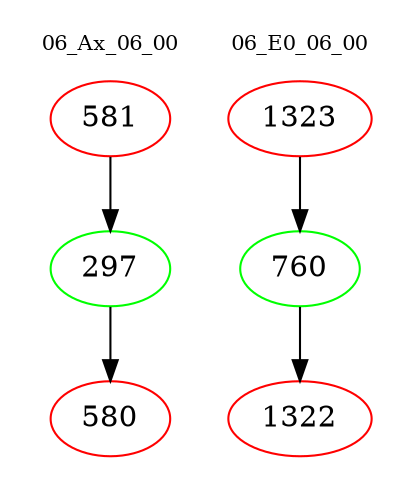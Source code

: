 digraph{
subgraph cluster_0 {
color = white
label = "06_Ax_06_00";
fontsize=10;
T0_581 [label="581", color="red"]
T0_581 -> T0_297 [color="black"]
T0_297 [label="297", color="green"]
T0_297 -> T0_580 [color="black"]
T0_580 [label="580", color="red"]
}
subgraph cluster_1 {
color = white
label = "06_E0_06_00";
fontsize=10;
T1_1323 [label="1323", color="red"]
T1_1323 -> T1_760 [color="black"]
T1_760 [label="760", color="green"]
T1_760 -> T1_1322 [color="black"]
T1_1322 [label="1322", color="red"]
}
}
